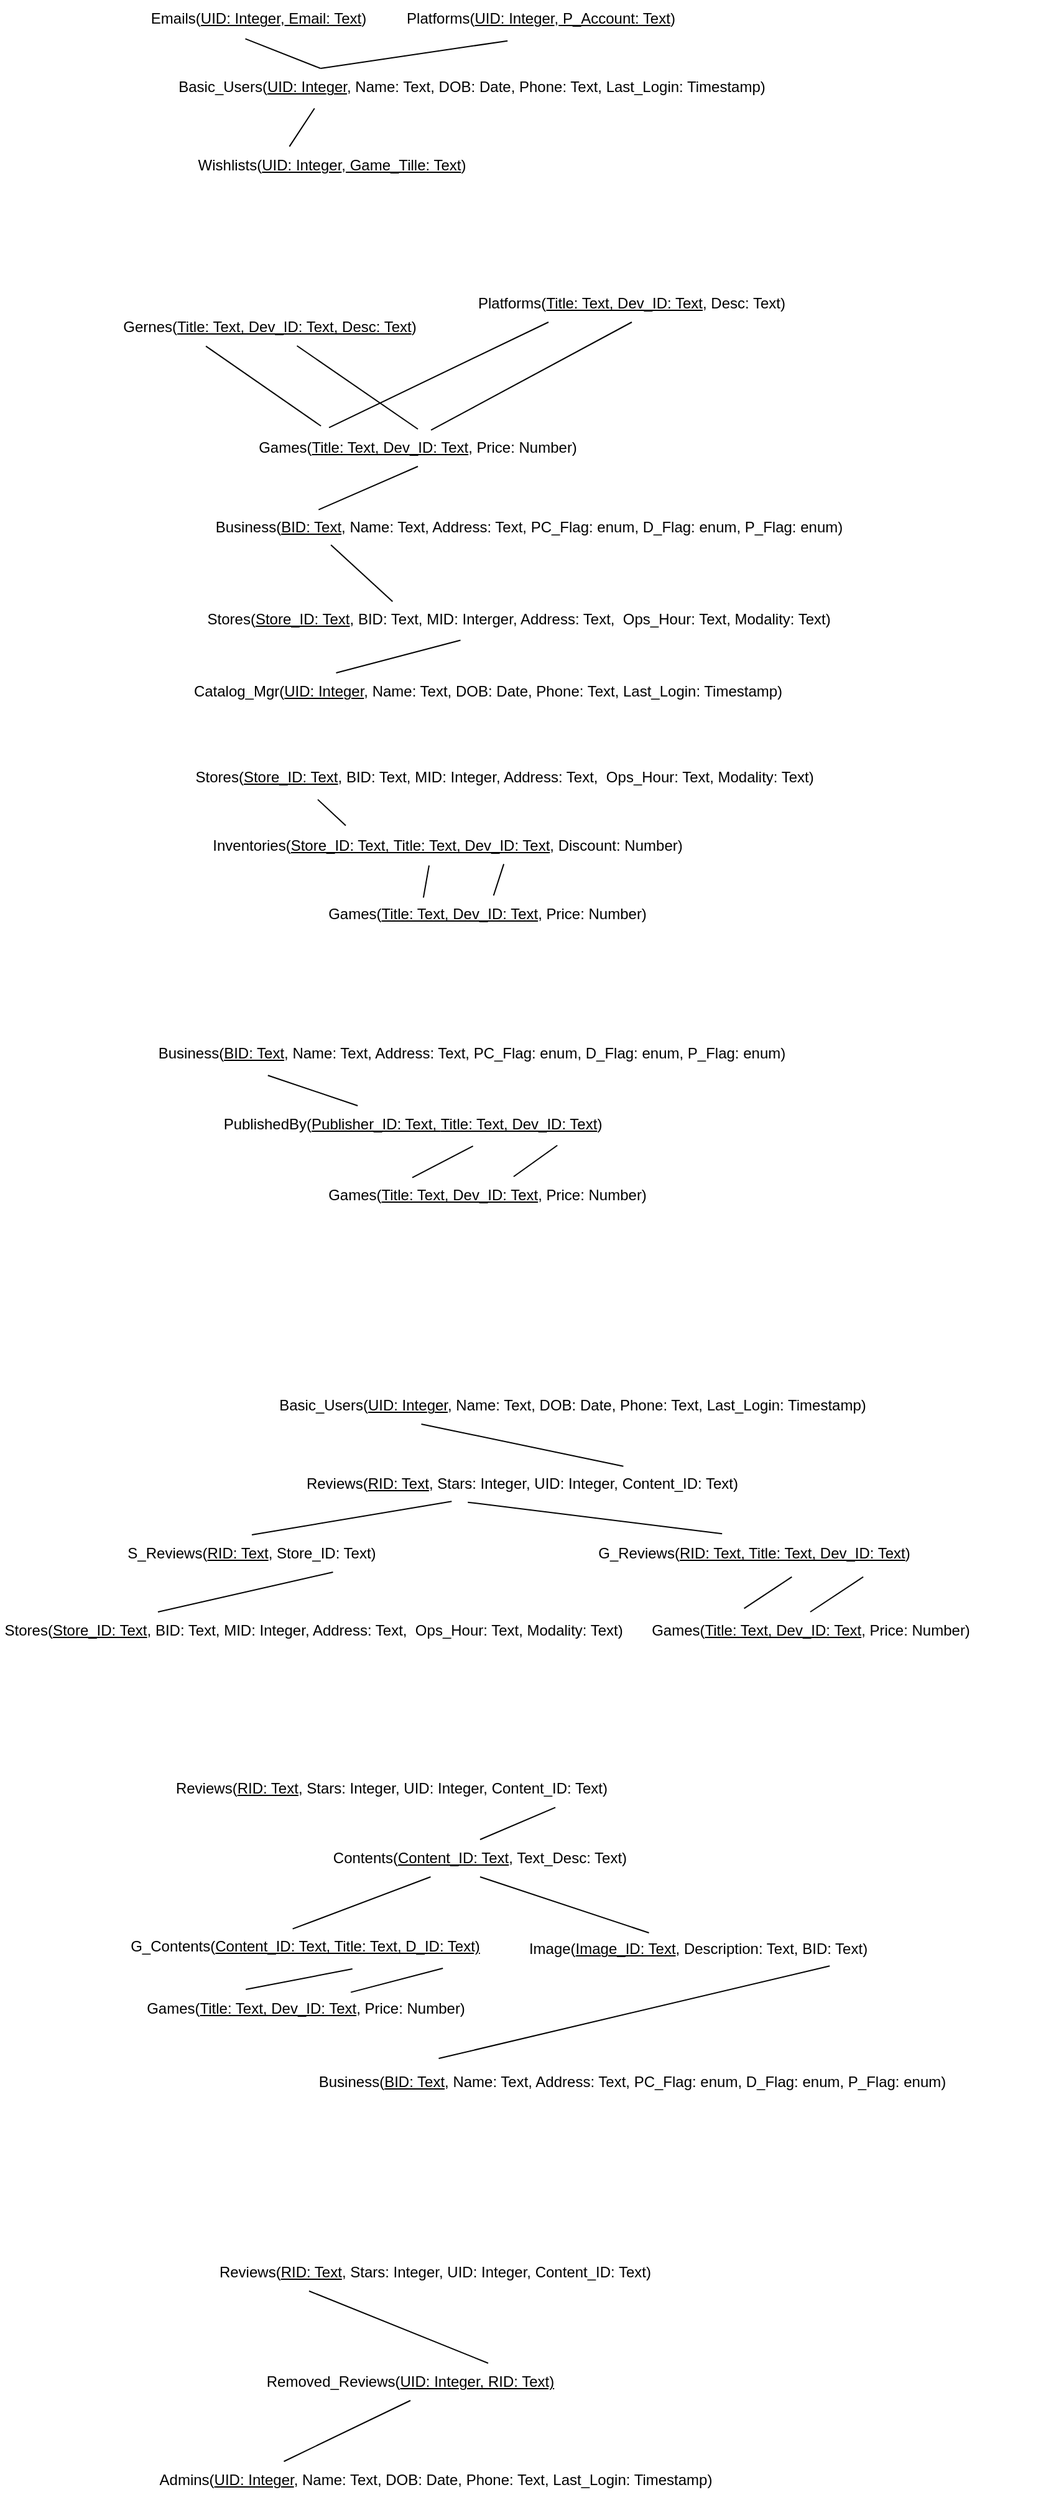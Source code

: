 <mxfile>
    <diagram id="R7mboGqaUj7lxMQfJWJF" name="Page-1">
        <mxGraphModel dx="878" dy="493" grid="0" gridSize="10" guides="1" tooltips="1" connect="1" arrows="1" fold="1" page="0" pageScale="1" pageWidth="850" pageHeight="1100" math="0" shadow="0">
            <root>
                <mxCell id="0"/>
                <mxCell id="1" parent="0"/>
                <mxCell id="11" style="edgeStyle=none;html=1;endArrow=none;endFill=0;exitX=0.25;exitY=0;exitDx=0;exitDy=0;entryX=0.386;entryY=1.094;entryDx=0;entryDy=0;entryPerimeter=0;" edge="1" parent="1" source="2" target="10">
                    <mxGeometry relative="1" as="geometry"/>
                </mxCell>
                <mxCell id="2" value="Basic_Users(&lt;u&gt;UID: Integer&lt;/u&gt;, Name: Text, DOB: Date, Phone: Text, Last_Login: Timestamp)" style="text;html=1;strokeColor=none;fillColor=none;align=center;verticalAlign=middle;whiteSpace=wrap;rounded=0;" vertex="1" parent="1">
                    <mxGeometry x="150" y="120" width="487" height="30" as="geometry"/>
                </mxCell>
                <mxCell id="5" style="edgeStyle=none;html=1;entryX=0.25;entryY=0;entryDx=0;entryDy=0;endArrow=none;endFill=0;exitX=0.444;exitY=1.039;exitDx=0;exitDy=0;exitPerimeter=0;" edge="1" parent="1" source="3" target="2">
                    <mxGeometry relative="1" as="geometry"/>
                </mxCell>
                <mxCell id="3" value="Emails(&lt;u&gt;UID: Integer&lt;/u&gt;,&lt;u&gt;&amp;nbsp;Email: Text&lt;/u&gt;)" style="text;html=1;strokeColor=none;fillColor=none;align=center;verticalAlign=middle;whiteSpace=wrap;rounded=0;" vertex="1" parent="1">
                    <mxGeometry x="126" y="65" width="192" height="30" as="geometry"/>
                </mxCell>
                <mxCell id="7" style="edgeStyle=none;html=1;entryX=0.24;entryY=1.072;entryDx=0;entryDy=0;entryPerimeter=0;endArrow=none;endFill=0;exitX=0.372;exitY=-0.006;exitDx=0;exitDy=0;exitPerimeter=0;" edge="1" parent="1" source="6" target="2">
                    <mxGeometry relative="1" as="geometry">
                        <mxPoint x="246" y="185" as="sourcePoint"/>
                    </mxGeometry>
                </mxCell>
                <mxCell id="6" value="Wishlists(&lt;u&gt;UID: Integer&lt;/u&gt;,&lt;u&gt;&amp;nbsp;Game_Tille: Text&lt;/u&gt;)" style="text;html=1;strokeColor=none;fillColor=none;align=center;verticalAlign=middle;whiteSpace=wrap;rounded=0;" vertex="1" parent="1">
                    <mxGeometry x="147" y="183" width="268" height="30" as="geometry"/>
                </mxCell>
                <mxCell id="10" value="Platforms(&lt;u&gt;UID: Integer&lt;/u&gt;,&lt;u&gt;&amp;nbsp;P_Account: Text&lt;/u&gt;)" style="text;html=1;strokeColor=none;fillColor=none;align=center;verticalAlign=middle;whiteSpace=wrap;rounded=0;" vertex="1" parent="1">
                    <mxGeometry x="331" y="65" width="236" height="30" as="geometry"/>
                </mxCell>
                <mxCell id="12" value="Business(&lt;u&gt;BID: Text&lt;/u&gt;, Name: Text, Address: Text, PC_Flag: enum, D_Flag: enum, P_Flag: enum)" style="text;html=1;strokeColor=none;fillColor=none;align=center;verticalAlign=middle;whiteSpace=wrap;rounded=0;" vertex="1" parent="1">
                    <mxGeometry x="179" y="474" width="521" height="30" as="geometry"/>
                </mxCell>
                <mxCell id="14" style="edgeStyle=none;html=1;entryX=0.194;entryY=0.972;entryDx=0;entryDy=0;entryPerimeter=0;endArrow=none;endFill=0;exitX=0.305;exitY=0.022;exitDx=0;exitDy=0;exitPerimeter=0;" edge="1" parent="1" source="13" target="12">
                    <mxGeometry relative="1" as="geometry"/>
                </mxCell>
                <mxCell id="13" value="Stores(&lt;u&gt;Store_ID: Text&lt;/u&gt;, BID: Text, MID: Interger, Address: Text,&amp;nbsp; Ops_Hour: Text, Modality: Text)&amp;nbsp;" style="text;html=1;strokeColor=none;fillColor=none;align=center;verticalAlign=middle;whiteSpace=wrap;rounded=0;fontStyle=0" vertex="1" parent="1">
                    <mxGeometry x="168" y="548" width="530" height="30" as="geometry"/>
                </mxCell>
                <mxCell id="16" style="edgeStyle=none;html=1;entryX=0.175;entryY=0.028;entryDx=0;entryDy=0;entryPerimeter=0;endArrow=none;endFill=0;exitX=0.5;exitY=1;exitDx=0;exitDy=0;" edge="1" parent="1" source="15" target="12">
                    <mxGeometry relative="1" as="geometry"/>
                </mxCell>
                <mxCell id="21" style="edgeStyle=none;html=1;entryX=0.308;entryY=1.01;entryDx=0;entryDy=0;entryPerimeter=0;endArrow=none;endFill=0;exitX=0.308;exitY=-0.083;exitDx=0;exitDy=0;exitPerimeter=0;" edge="1" parent="1" source="15" target="18">
                    <mxGeometry relative="1" as="geometry"/>
                </mxCell>
                <mxCell id="22" style="edgeStyle=none;html=1;endArrow=none;endFill=0;exitX=0.5;exitY=0;exitDx=0;exitDy=0;" edge="1" parent="1" source="15" target="18">
                    <mxGeometry relative="1" as="geometry">
                        <mxPoint x="168" y="355" as="sourcePoint"/>
                    </mxGeometry>
                </mxCell>
                <mxCell id="23" style="edgeStyle=none;html=1;entryX=0.25;entryY=1;entryDx=0;entryDy=0;endArrow=none;endFill=0;exitX=0.324;exitY=-0.039;exitDx=0;exitDy=0;exitPerimeter=0;" edge="1" parent="1" source="15" target="20">
                    <mxGeometry relative="1" as="geometry"/>
                </mxCell>
                <mxCell id="24" style="edgeStyle=none;html=1;endArrow=none;endFill=0;exitX=0.526;exitY=0.028;exitDx=0;exitDy=0;exitPerimeter=0;entryX=0.5;entryY=1;entryDx=0;entryDy=0;" edge="1" parent="1" source="15" target="20">
                    <mxGeometry relative="1" as="geometry"/>
                </mxCell>
                <mxCell id="15" value="Games(&lt;u&gt;Title: Text, Dev_ID: Text&lt;/u&gt;, Price: Number)" style="text;html=1;strokeColor=none;fillColor=none;align=center;verticalAlign=middle;whiteSpace=wrap;rounded=0;" vertex="1" parent="1">
                    <mxGeometry x="147" y="410" width="406" height="30" as="geometry"/>
                </mxCell>
                <mxCell id="18" value="Gernes(&lt;u&gt;Title: Text, Dev_ID: Text, Desc: Text&lt;/u&gt;)" style="text;html=1;strokeColor=none;fillColor=none;align=center;verticalAlign=middle;whiteSpace=wrap;rounded=0;" vertex="1" parent="1">
                    <mxGeometry x="97" y="313" width="268" height="30" as="geometry"/>
                </mxCell>
                <mxCell id="20" value="Platforms(&lt;u&gt;Title: Text, Dev_ID: Text&lt;/u&gt;, Desc: Text)" style="text;html=1;strokeColor=none;fillColor=none;align=center;verticalAlign=middle;whiteSpace=wrap;rounded=0;" vertex="1" parent="1">
                    <mxGeometry x="388" y="294" width="268" height="30" as="geometry"/>
                </mxCell>
                <mxCell id="28" style="edgeStyle=none;html=1;entryX=0.206;entryY=1.094;entryDx=0;entryDy=0;entryPerimeter=0;endArrow=none;endFill=0;exitX=0.298;exitY=-0.04;exitDx=0;exitDy=0;exitPerimeter=0;" edge="1" parent="1" source="26" target="27">
                    <mxGeometry relative="1" as="geometry"/>
                </mxCell>
                <mxCell id="26" value="Inventories(&lt;u&gt;Store_ID: Text,&amp;nbsp;Title: Text, Dev_ID: Text&lt;/u&gt;, Discount: Number)" style="text;html=1;strokeColor=none;fillColor=none;align=center;verticalAlign=middle;whiteSpace=wrap;rounded=0;" vertex="1" parent="1">
                    <mxGeometry x="171" y="730" width="406" height="30" as="geometry"/>
                </mxCell>
                <mxCell id="27" value="Stores(&lt;u&gt;Store_ID: Text&lt;/u&gt;, BID: Text, MID: Integer, Address: Text,&amp;nbsp; Ops_Hour: Text, Modality: Text)&amp;nbsp;" style="text;html=1;strokeColor=none;fillColor=none;align=center;verticalAlign=middle;whiteSpace=wrap;rounded=0;fontStyle=0" vertex="1" parent="1">
                    <mxGeometry x="163" y="675" width="517" height="30" as="geometry"/>
                </mxCell>
                <mxCell id="30" style="edgeStyle=none;html=1;entryX=0.463;entryY=1.026;entryDx=0;entryDy=0;entryPerimeter=0;endArrow=none;endFill=0;exitX=0.373;exitY=0.057;exitDx=0;exitDy=0;exitPerimeter=0;" edge="1" parent="1" source="29" target="26">
                    <mxGeometry relative="1" as="geometry"/>
                </mxCell>
                <mxCell id="32" style="edgeStyle=none;html=1;entryX=0.611;entryY=0.99;entryDx=0;entryDy=0;entryPerimeter=0;endArrow=none;endFill=0;" edge="1" parent="1" source="29" target="26">
                    <mxGeometry relative="1" as="geometry"/>
                </mxCell>
                <mxCell id="29" value="Games(&lt;u&gt;Title: Text, Dev_ID: Text&lt;/u&gt;, Price: Number)" style="text;html=1;strokeColor=none;fillColor=none;align=center;verticalAlign=middle;whiteSpace=wrap;rounded=0;" vertex="1" parent="1">
                    <mxGeometry x="203" y="785" width="406" height="30" as="geometry"/>
                </mxCell>
                <mxCell id="33" value="Business(&lt;u&gt;BID: Text&lt;/u&gt;, Name: Text, Address: Text, PC_Flag: enum, D_Flag: enum, P_Flag: enum)" style="text;html=1;strokeColor=none;fillColor=none;align=center;verticalAlign=middle;whiteSpace=wrap;rounded=0;" vertex="1" parent="1">
                    <mxGeometry x="133" y="897" width="521" height="30" as="geometry"/>
                </mxCell>
                <mxCell id="34" value="Games(&lt;u&gt;Title: Text, Dev_ID: Text&lt;/u&gt;, Price: Number)" style="text;html=1;strokeColor=none;fillColor=none;align=center;verticalAlign=middle;whiteSpace=wrap;rounded=0;" vertex="1" parent="1">
                    <mxGeometry x="203" y="1011" width="406" height="30" as="geometry"/>
                </mxCell>
                <mxCell id="36" style="edgeStyle=none;html=1;entryX=0.351;entryY=0.028;entryDx=0;entryDy=0;entryPerimeter=0;endArrow=none;endFill=0;exitX=0.619;exitY=1.082;exitDx=0;exitDy=0;exitPerimeter=0;" edge="1" parent="1" source="35" target="34">
                    <mxGeometry relative="1" as="geometry"/>
                </mxCell>
                <mxCell id="37" style="edgeStyle=none;html=1;exitX=0.786;exitY=1.063;exitDx=0;exitDy=0;endArrow=none;endFill=0;exitPerimeter=0;" edge="1" parent="1" source="35" target="34">
                    <mxGeometry relative="1" as="geometry"/>
                </mxCell>
                <mxCell id="38" style="edgeStyle=none;html=1;entryX=0.185;entryY=1.087;entryDx=0;entryDy=0;entryPerimeter=0;endArrow=none;endFill=0;" edge="1" parent="1" source="35" target="33">
                    <mxGeometry relative="1" as="geometry"/>
                </mxCell>
                <mxCell id="35" value="PublishedBy(&lt;u&gt;Publisher_ID: Text,&amp;nbsp;&lt;/u&gt;&lt;u&gt;Title: Text, Dev_ID: Text&lt;/u&gt;)" style="text;html=1;strokeColor=none;fillColor=none;align=center;verticalAlign=middle;whiteSpace=wrap;rounded=0;" vertex="1" parent="1">
                    <mxGeometry x="143" y="954" width="406" height="30" as="geometry"/>
                </mxCell>
                <mxCell id="41" style="edgeStyle=none;html=1;entryX=0.25;entryY=1;entryDx=0;entryDy=0;endArrow=none;endFill=0;exitX=0.7;exitY=0.028;exitDx=0;exitDy=0;exitPerimeter=0;" edge="1" parent="1" source="39" target="40">
                    <mxGeometry relative="1" as="geometry"/>
                </mxCell>
                <mxCell id="39" value="Reviews(&lt;u&gt;RID: Text&lt;/u&gt;, Stars: Integer, UID: Integer, Content_ID: Text)" style="text;html=1;strokeColor=none;fillColor=none;align=center;verticalAlign=middle;whiteSpace=wrap;rounded=0;" vertex="1" parent="1">
                    <mxGeometry x="231" y="1243" width="406" height="30" as="geometry"/>
                </mxCell>
                <mxCell id="40" value="Basic_Users(&lt;u&gt;UID: Integer&lt;/u&gt;, Name: Text, DOB: Date, Phone: Text, Last_Login: Timestamp)" style="text;html=1;strokeColor=none;fillColor=none;align=center;verticalAlign=middle;whiteSpace=wrap;rounded=0;" vertex="1" parent="1">
                    <mxGeometry x="231" y="1180" width="487" height="30" as="geometry"/>
                </mxCell>
                <mxCell id="44" style="edgeStyle=none;html=1;entryX=0.36;entryY=0.972;entryDx=0;entryDy=0;entryPerimeter=0;endArrow=none;endFill=0;exitX=0.5;exitY=0;exitDx=0;exitDy=0;" edge="1" parent="1" source="42" target="39">
                    <mxGeometry relative="1" as="geometry"/>
                </mxCell>
                <mxCell id="45" style="edgeStyle=none;html=1;entryX=0.25;entryY=0;entryDx=0;entryDy=0;endArrow=none;endFill=0;exitX=0.75;exitY=1;exitDx=0;exitDy=0;" edge="1" parent="1" source="42" target="43">
                    <mxGeometry relative="1" as="geometry"/>
                </mxCell>
                <mxCell id="42" value="S_Reviews(&lt;u&gt;RID: Text&lt;/u&gt;, Store_ID: Text)" style="text;html=1;strokeColor=none;fillColor=none;align=center;verticalAlign=middle;whiteSpace=wrap;rounded=0;" vertex="1" parent="1">
                    <mxGeometry x="86" y="1299" width="261" height="30" as="geometry"/>
                </mxCell>
                <mxCell id="43" value="Stores(&lt;u&gt;Store_ID: Text&lt;/u&gt;, BID: Text, MID: Integer, Address: Text,&amp;nbsp; Ops_Hour: Text, Modality: Text)&amp;nbsp;" style="text;html=1;strokeColor=none;fillColor=none;align=center;verticalAlign=middle;whiteSpace=wrap;rounded=0;fontStyle=0" vertex="1" parent="1">
                    <mxGeometry x="14" y="1361" width="508" height="30" as="geometry"/>
                </mxCell>
                <mxCell id="49" style="edgeStyle=none;html=1;entryX=0.392;entryY=0.994;entryDx=0;entryDy=0;entryPerimeter=0;endArrow=none;endFill=0;exitX=0.403;exitY=-0.028;exitDx=0;exitDy=0;exitPerimeter=0;" edge="1" parent="1" source="46" target="39">
                    <mxGeometry relative="1" as="geometry"/>
                </mxCell>
                <mxCell id="50" style="edgeStyle=none;html=1;entryX=0.369;entryY=-0.094;entryDx=0;entryDy=0;entryPerimeter=0;endArrow=none;endFill=0;exitX=0.613;exitY=1.128;exitDx=0;exitDy=0;exitPerimeter=0;" edge="1" parent="1" source="46" target="48">
                    <mxGeometry relative="1" as="geometry"/>
                </mxCell>
                <mxCell id="51" style="edgeStyle=none;html=1;entryX=0.5;entryY=0;entryDx=0;entryDy=0;endArrow=none;endFill=0;exitX=0.828;exitY=1.128;exitDx=0;exitDy=0;exitPerimeter=0;" edge="1" parent="1" source="46" target="48">
                    <mxGeometry relative="1" as="geometry"/>
                </mxCell>
                <mxCell id="46" value="G_Reviews(&lt;u&gt;RID: Text, Title: Text, Dev_ID: Text&lt;/u&gt;)" style="text;html=1;strokeColor=none;fillColor=none;align=center;verticalAlign=middle;whiteSpace=wrap;rounded=0;" vertex="1" parent="1">
                    <mxGeometry x="487" y="1299" width="267" height="30" as="geometry"/>
                </mxCell>
                <mxCell id="48" value="Games(&lt;u&gt;Title: Text, Dev_ID: Text&lt;/u&gt;, Price: Number)" style="text;html=1;strokeColor=none;fillColor=none;align=center;verticalAlign=middle;whiteSpace=wrap;rounded=0;" vertex="1" parent="1">
                    <mxGeometry x="462.5" y="1361" width="406" height="30" as="geometry"/>
                </mxCell>
                <mxCell id="52" value="Contents(&lt;u&gt;Content_ID: Text&lt;/u&gt;, Text_Desc: Text)" style="text;html=1;strokeColor=none;fillColor=none;align=center;verticalAlign=middle;whiteSpace=wrap;rounded=0;" vertex="1" parent="1">
                    <mxGeometry x="227" y="1544" width="346" height="30" as="geometry"/>
                </mxCell>
                <mxCell id="54" style="edgeStyle=none;html=1;exitX=0.824;exitY=1.006;exitDx=0;exitDy=0;endArrow=none;endFill=0;exitPerimeter=0;entryX=0.5;entryY=0;entryDx=0;entryDy=0;" edge="1" parent="1" source="53" target="52">
                    <mxGeometry relative="1" as="geometry">
                        <mxPoint x="348" y="1542" as="targetPoint"/>
                    </mxGeometry>
                </mxCell>
                <mxCell id="53" value="Reviews(&lt;u&gt;RID: Text&lt;/u&gt;, Stars: Integer, UID: Integer, Content_ID: Text)" style="text;html=1;strokeColor=none;fillColor=none;align=center;verticalAlign=middle;whiteSpace=wrap;rounded=0;" vertex="1" parent="1">
                    <mxGeometry x="126" y="1488" width="406" height="30" as="geometry"/>
                </mxCell>
                <mxCell id="65" style="edgeStyle=none;html=1;entryX=0.202;entryY=-0.133;entryDx=0;entryDy=0;entryPerimeter=0;endArrow=none;endFill=0;exitX=0.866;exitY=1.023;exitDx=0;exitDy=0;exitPerimeter=0;" edge="1" parent="1" source="56" target="64">
                    <mxGeometry relative="1" as="geometry"/>
                </mxCell>
                <mxCell id="56" value="Image(&lt;u&gt;Image_ID: Text&lt;/u&gt;, Description: Text, BID: Text)" style="text;html=1;align=center;verticalAlign=middle;resizable=0;points=[];autosize=1;strokeColor=none;fillColor=none;" vertex="1" parent="1">
                    <mxGeometry x="430" y="1619" width="290" height="26" as="geometry"/>
                </mxCell>
                <mxCell id="57" value="" style="endArrow=none;html=1;entryX=0.5;entryY=1;entryDx=0;entryDy=0;" edge="1" parent="1" source="56" target="52">
                    <mxGeometry width="50" height="50" relative="1" as="geometry">
                        <mxPoint x="454" y="1635" as="sourcePoint"/>
                        <mxPoint x="504" y="1585" as="targetPoint"/>
                    </mxGeometry>
                </mxCell>
                <mxCell id="60" style="edgeStyle=none;html=1;endArrow=none;endFill=0;exitX=0.465;exitY=0.028;exitDx=0;exitDy=0;exitPerimeter=0;" edge="1" parent="1" source="59" target="52">
                    <mxGeometry relative="1" as="geometry"/>
                </mxCell>
                <mxCell id="59" value="G_Contents(&lt;u&gt;Content_ID: Text, Title: Text, D_ID: Text)&lt;/u&gt;" style="text;html=1;strokeColor=none;fillColor=none;align=center;verticalAlign=middle;whiteSpace=wrap;rounded=0;" vertex="1" parent="1">
                    <mxGeometry x="114" y="1615" width="291" height="30" as="geometry"/>
                </mxCell>
                <mxCell id="62" style="edgeStyle=none;html=1;entryX=0.63;entryY=1.1;entryDx=0;entryDy=0;entryPerimeter=0;endArrow=none;endFill=0;exitX=0.382;exitY=-0.017;exitDx=0;exitDy=0;exitPerimeter=0;" edge="1" parent="1" source="61" target="59">
                    <mxGeometry relative="1" as="geometry"/>
                </mxCell>
                <mxCell id="63" style="edgeStyle=none;html=1;entryX=0.88;entryY=1.083;entryDx=0;entryDy=0;entryPerimeter=0;endArrow=none;endFill=0;exitX=0.59;exitY=0.06;exitDx=0;exitDy=0;exitPerimeter=0;" edge="1" parent="1" source="61" target="59">
                    <mxGeometry relative="1" as="geometry">
                        <mxPoint x="387" y="1674" as="sourcePoint"/>
                    </mxGeometry>
                </mxCell>
                <mxCell id="61" value="Games(&lt;u&gt;Title: Text, Dev_ID: Text&lt;/u&gt;, Price: Number)" style="text;html=1;strokeColor=none;fillColor=none;align=center;verticalAlign=middle;whiteSpace=wrap;rounded=0;" vertex="1" parent="1">
                    <mxGeometry x="56.5" y="1665" width="406" height="30" as="geometry"/>
                </mxCell>
                <mxCell id="64" value="Business(&lt;u&gt;BID: Text&lt;/u&gt;, Name: Text, Address: Text, PC_Flag: enum, D_Flag: enum, P_Flag: enum)" style="text;html=1;strokeColor=none;fillColor=none;align=center;verticalAlign=middle;whiteSpace=wrap;rounded=0;" vertex="1" parent="1">
                    <mxGeometry x="261.5" y="1724" width="521" height="30" as="geometry"/>
                </mxCell>
                <mxCell id="66" value="Reviews(&lt;u&gt;RID: Text&lt;/u&gt;, Stars: Integer, UID: Integer, Content_ID: Text)" style="text;html=1;strokeColor=none;fillColor=none;align=center;verticalAlign=middle;whiteSpace=wrap;rounded=0;" vertex="1" parent="1">
                    <mxGeometry x="161" y="1877" width="406" height="30" as="geometry"/>
                </mxCell>
                <mxCell id="67" value="Admins(&lt;u&gt;UID: Integer&lt;/u&gt;, Name: Text, DOB: Date, Phone: Text, Last_Login: Timestamp)" style="text;html=1;strokeColor=none;fillColor=none;align=center;verticalAlign=middle;whiteSpace=wrap;rounded=0;" vertex="1" parent="1">
                    <mxGeometry x="120.5" y="2044" width="487" height="30" as="geometry"/>
                </mxCell>
                <mxCell id="70" value="" style="edgeStyle=none;html=1;endArrow=none;endFill=0;entryX=0.25;entryY=1;entryDx=0;entryDy=0;exitX=0.75;exitY=0;exitDx=0;exitDy=0;" edge="1" parent="1" source="68" target="66">
                    <mxGeometry relative="1" as="geometry"/>
                </mxCell>
                <mxCell id="71" value="" style="edgeStyle=none;html=1;endArrow=none;endFill=0;entryX=0.25;entryY=0;entryDx=0;entryDy=0;exitX=0.5;exitY=1;exitDx=0;exitDy=0;" edge="1" parent="1" source="68" target="67">
                    <mxGeometry relative="1" as="geometry"/>
                </mxCell>
                <mxCell id="68" value="Removed_Reviews(&lt;u&gt;UID: Integer, RID: Text)&lt;br&gt;&lt;/u&gt;" style="text;html=1;strokeColor=none;fillColor=none;align=center;verticalAlign=middle;whiteSpace=wrap;rounded=0;" vertex="1" parent="1">
                    <mxGeometry x="219" y="1965" width="250" height="30" as="geometry"/>
                </mxCell>
                <mxCell id="73" style="edgeStyle=none;html=1;entryX=0.408;entryY=1.057;entryDx=0;entryDy=0;entryPerimeter=0;endArrow=none;endFill=0;exitX=0.25;exitY=0;exitDx=0;exitDy=0;" edge="1" parent="1" source="72" target="13">
                    <mxGeometry relative="1" as="geometry"/>
                </mxCell>
                <mxCell id="72" value="Catalog_Mgr(&lt;u&gt;UID: Integer&lt;/u&gt;, Name: Text, DOB: Date, Phone: Text, Last_Login: Timestamp)" style="text;html=1;strokeColor=none;fillColor=none;align=center;verticalAlign=middle;whiteSpace=wrap;rounded=0;" vertex="1" parent="1">
                    <mxGeometry x="162.5" y="606" width="487" height="30" as="geometry"/>
                </mxCell>
            </root>
        </mxGraphModel>
    </diagram>
</mxfile>